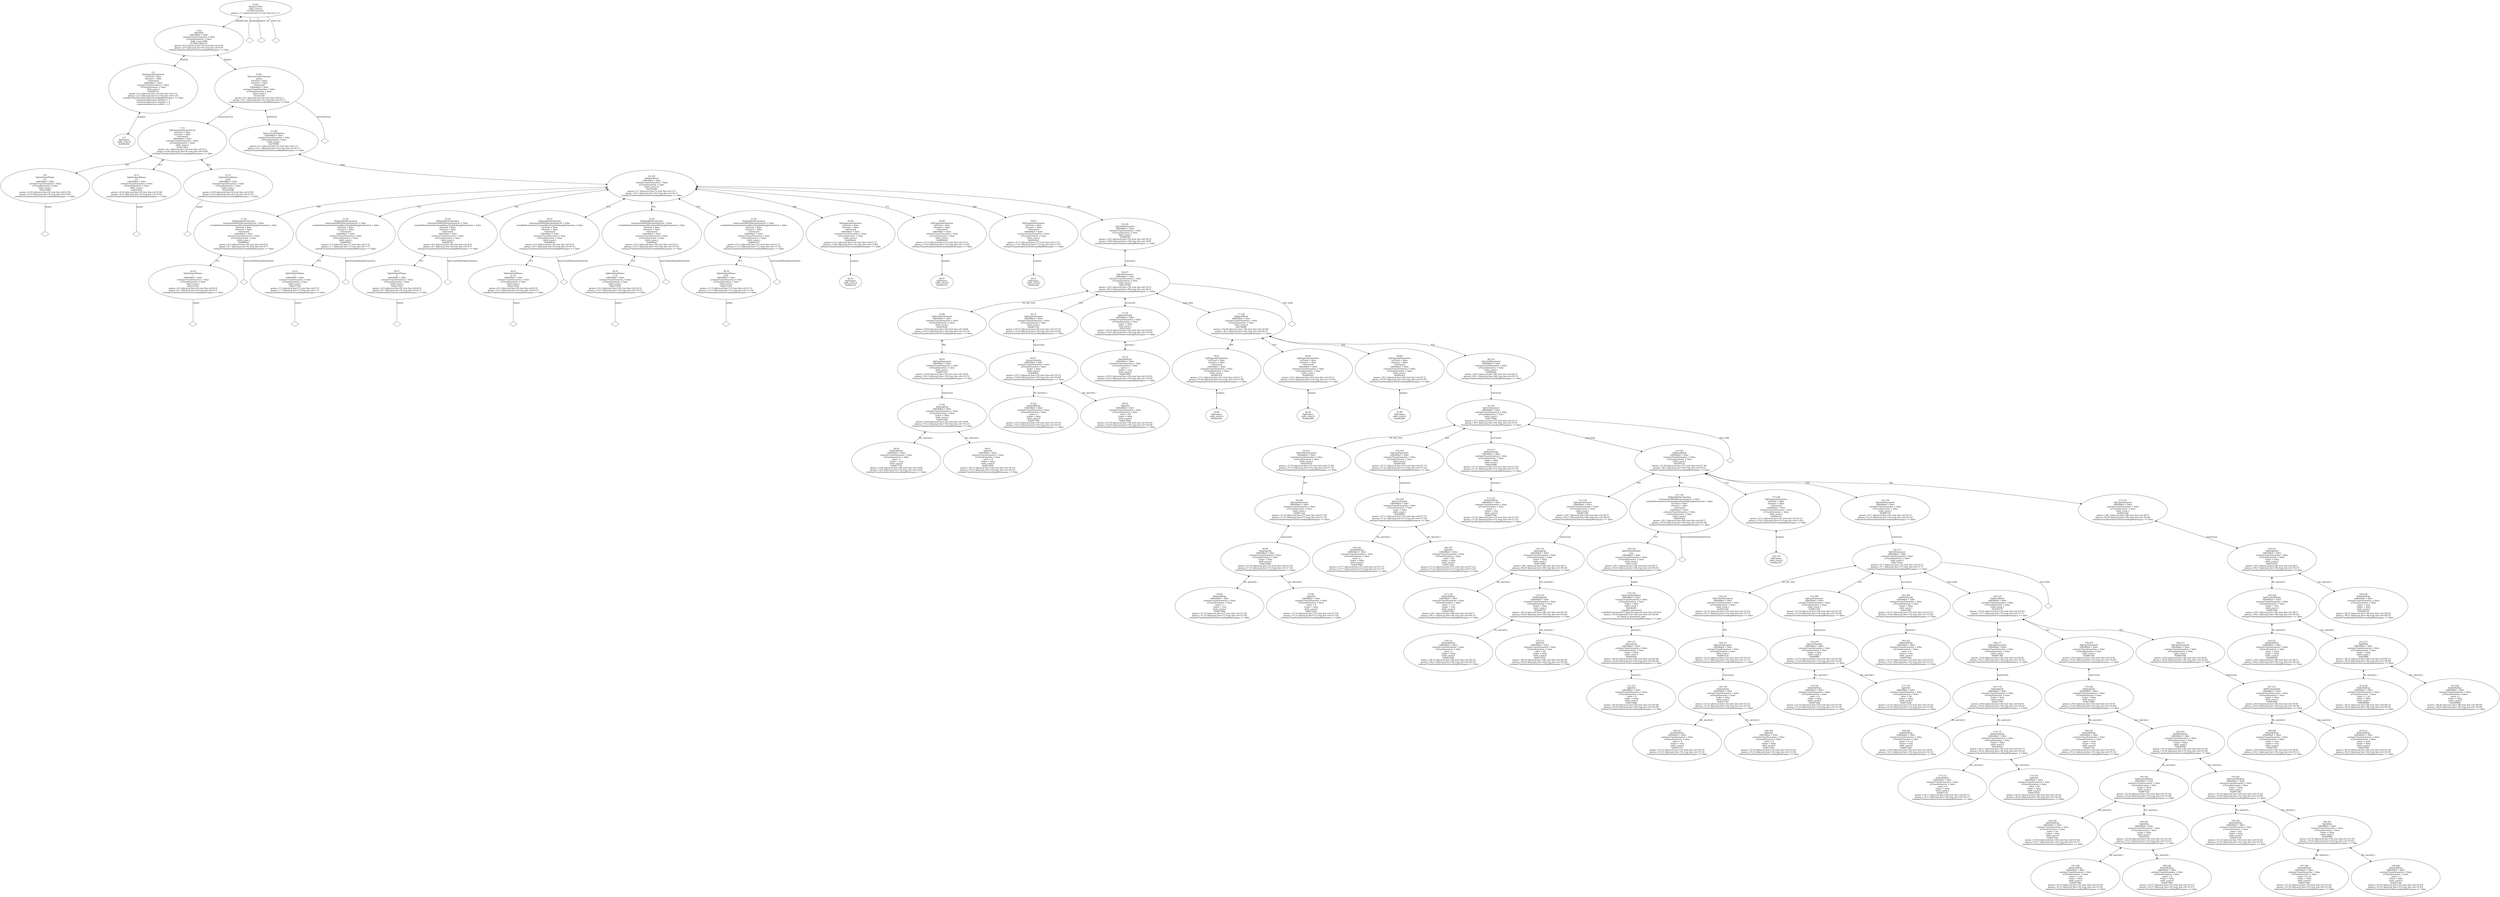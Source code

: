 digraph "G./gemm.c.dot" {
"0x446c9b0"[label="3:4\nSgPragma\nchild_count:0\n0x446c9b0\n" ];
"0x449b7c0"[label="2:5\nSgPragmaDeclaration\n isFriend = false \n isExtern = false \n!isForward\nisModified = false\ncontainsTransformation = false\nisTransformation = false\nchild_count:1\n0x449b7c0\ngemm.c:2:1 (physical line=2) (raw line:col=2:1)\ngemm.c:2:21 (physical line=2) (raw line:col=2:21)\ncontainsTransformationToSurroundingWhitespace == false\ncomments/directives (before) = 1\ncomments/directives (inside) = 0\ncomments/directives (after)  = 0\n" ];
"0x449b7c0" -> "0x446c9b0"[label="pragma" dir=both ];
"0x43109f8"[label="8:9\nSgInitializedName\nm1\nisModified = false\ncontainsTransformation = false\nisTransformation = false\nchild_count:1\n0x43109f8\ngemm.c:4:18 (physical line=4) (raw line:col=4:18)\ngemm.c:4:19 (physical line=4) (raw line:col=4:19)\ncontainsTransformationToSurroundingWhitespace == false\n" ];
"0x43109f8" -> "0x43109f8__initptr__null"[label="initptr" dir=none ];
"0x43109f8__initptr__null"[label="" shape=diamond ];
"0x4310c00"[label="10:11\nSgInitializedName\nm2\nisModified = false\ncontainsTransformation = false\nisTransformation = false\nchild_count:1\n0x4310c00\ngemm.c:4:34 (physical line=4) (raw line:col=4:34)\ngemm.c:4:35 (physical line=4) (raw line:col=4:35)\ncontainsTransformationToSurroundingWhitespace == false\n" ];
"0x4310c00" -> "0x4310c00__initptr__null"[label="initptr" dir=none ];
"0x4310c00__initptr__null"[label="" shape=diamond ];
"0x4310e08"[label="12:13\nSgInitializedName\nprod\nisModified = false\ncontainsTransformation = false\nisTransformation = false\nchild_count:1\n0x4310e08\ngemm.c:4:50 (physical line=4) (raw line:col=4:50)\ngemm.c:4:53 (physical line=4) (raw line:col=4:53)\ncontainsTransformationToSurroundingWhitespace == false\n" ];
"0x4310e08" -> "0x4310e08__initptr__null"[label="initptr" dir=none ];
"0x4310e08__initptr__null"[label="" shape=diamond ];
"0x3b15dc0"[label="7:14\nSgFunctionParameterList\n isFriend = false \n isExtern = false \n!isForward\nisModified = false\ncontainsTransformation = false\nisTransformation = false\nchild_count:3\n0x3b15dc0\ngemm.c:4:1 (physical line=4) (raw line:col=4:1)\ngemm.c:4:60 (physical line=4) (raw line:col=4:60)\ncontainsTransformationToSurroundingWhitespace == false\n" ];
"0x3b15dc0" -> "0x43109f8"[label="*[0]" dir=both ];
"0x3b15dc0" -> "0x4310c00"[label="*[1]" dir=both ];
"0x3b15dc0" -> "0x4310e08"[label="*[2]" dir=both ];
"0x4311010"[label="18:19\nSgInitializedName\ni\nisModified = false\ncontainsTransformation = false\nisTransformation = false\nchild_count:1\n0x4311010\ngemm.c:6:3 (physical line=6) (raw line:col=6:3)\ngemm.c:6:7 (physical line=6) (raw line:col=6:7)\ncontainsTransformationToSurroundingWhitespace == false\n" ];
"0x4311010" -> "0x4311010__initptr__null"[label="initptr" dir=none ];
"0x4311010__initptr__null"[label="" shape=diamond ];
"0x489f0a0"[label="17:20\nSgVariableDeclaration\n isAssociatedWithDeclarationList = false \n variableDeclarationContainsBaseTypeDefiningDeclaration = false \n isFriend = false \n isExtern = false \n!isForward\nisModified = false\ncontainsTransformation = false\nisTransformation = false\nchild_count:2\n0x489f0a0\ngemm.c:6:3 (physical line=6) (raw line:col=6:3)\ngemm.c:6:7 (physical line=6) (raw line:col=6:7)\ncontainsTransformationToSurroundingWhitespace == false\n" ];
"0x489f0a0" -> "0x489f0a0__baseTypeDefiningDeclaration__null"[label="baseTypeDefiningDeclaration" dir=none ];
"0x489f0a0__baseTypeDefiningDeclaration__null"[label="" shape=diamond ];
"0x489f0a0" -> "0x4311010"[label="*[1]" dir=both ];
"0x4311218"[label="22:23\nSgInitializedName\nj\nisModified = false\ncontainsTransformation = false\nisTransformation = false\nchild_count:1\n0x4311218\ngemm.c:7:3 (physical line=7) (raw line:col=7:3)\ngemm.c:7:7 (physical line=7) (raw line:col=7:7)\ncontainsTransformationToSurroundingWhitespace == false\n" ];
"0x4311218" -> "0x4311218__initptr__null"[label="initptr" dir=none ];
"0x4311218__initptr__null"[label="" shape=diamond ];
"0x489f420"[label="21:24\nSgVariableDeclaration\n isAssociatedWithDeclarationList = false \n variableDeclarationContainsBaseTypeDefiningDeclaration = false \n isFriend = false \n isExtern = false \n!isForward\nisModified = false\ncontainsTransformation = false\nisTransformation = false\nchild_count:2\n0x489f420\ngemm.c:7:3 (physical line=7) (raw line:col=7:3)\ngemm.c:7:7 (physical line=7) (raw line:col=7:7)\ncontainsTransformationToSurroundingWhitespace == false\n" ];
"0x489f420" -> "0x489f420__baseTypeDefiningDeclaration__null"[label="baseTypeDefiningDeclaration" dir=none ];
"0x489f420__baseTypeDefiningDeclaration__null"[label="" shape=diamond ];
"0x489f420" -> "0x4311218"[label="*[1]" dir=both ];
"0x4311420"[label="26:27\nSgInitializedName\nk\nisModified = false\ncontainsTransformation = false\nisTransformation = false\nchild_count:1\n0x4311420\ngemm.c:8:3 (physical line=8) (raw line:col=8:3)\ngemm.c:8:7 (physical line=8) (raw line:col=8:7)\ncontainsTransformationToSurroundingWhitespace == false\n" ];
"0x4311420" -> "0x4311420__initptr__null"[label="initptr" dir=none ];
"0x4311420__initptr__null"[label="" shape=diamond ];
"0x489f7a0"[label="25:28\nSgVariableDeclaration\n isAssociatedWithDeclarationList = false \n variableDeclarationContainsBaseTypeDefiningDeclaration = false \n isFriend = false \n isExtern = false \n!isForward\nisModified = false\ncontainsTransformation = false\nisTransformation = false\nchild_count:2\n0x489f7a0\ngemm.c:8:3 (physical line=8) (raw line:col=8:3)\ngemm.c:8:7 (physical line=8) (raw line:col=8:7)\ncontainsTransformationToSurroundingWhitespace == false\n" ];
"0x489f7a0" -> "0x489f7a0__baseTypeDefiningDeclaration__null"[label="baseTypeDefiningDeclaration" dir=none ];
"0x489f7a0__baseTypeDefiningDeclaration__null"[label="" shape=diamond ];
"0x489f7a0" -> "0x4311420"[label="*[1]" dir=both ];
"0x4311628"[label="30:31\nSgInitializedName\nk_col\nisModified = false\ncontainsTransformation = false\nisTransformation = false\nchild_count:1\n0x4311628\ngemm.c:9:3 (physical line=9) (raw line:col=9:3)\ngemm.c:9:11 (physical line=9) (raw line:col=9:11)\ncontainsTransformationToSurroundingWhitespace == false\n" ];
"0x4311628" -> "0x4311628__initptr__null"[label="initptr" dir=none ];
"0x4311628__initptr__null"[label="" shape=diamond ];
"0x489fb20"[label="29:32\nSgVariableDeclaration\n isAssociatedWithDeclarationList = false \n variableDeclarationContainsBaseTypeDefiningDeclaration = false \n isFriend = false \n isExtern = false \n!isForward\nisModified = false\ncontainsTransformation = false\nisTransformation = false\nchild_count:2\n0x489fb20\ngemm.c:9:3 (physical line=9) (raw line:col=9:3)\ngemm.c:9:11 (physical line=9) (raw line:col=9:11)\ncontainsTransformationToSurroundingWhitespace == false\n" ];
"0x489fb20" -> "0x489fb20__baseTypeDefiningDeclaration__null"[label="baseTypeDefiningDeclaration" dir=none ];
"0x489fb20__baseTypeDefiningDeclaration__null"[label="" shape=diamond ];
"0x489fb20" -> "0x4311628"[label="*[1]" dir=both ];
"0x4311830"[label="34:35\nSgInitializedName\ni_col\nisModified = false\ncontainsTransformation = false\nisTransformation = false\nchild_count:1\n0x4311830\ngemm.c:10:3 (physical line=10) (raw line:col=10:3)\ngemm.c:10:11 (physical line=10) (raw line:col=10:11)\ncontainsTransformationToSurroundingWhitespace == false\n" ];
"0x4311830" -> "0x4311830__initptr__null"[label="initptr" dir=none ];
"0x4311830__initptr__null"[label="" shape=diamond ];
"0x489fea0"[label="33:36\nSgVariableDeclaration\n isAssociatedWithDeclarationList = false \n variableDeclarationContainsBaseTypeDefiningDeclaration = false \n isFriend = false \n isExtern = false \n!isForward\nisModified = false\ncontainsTransformation = false\nisTransformation = false\nchild_count:2\n0x489fea0\ngemm.c:10:3 (physical line=10) (raw line:col=10:3)\ngemm.c:10:11 (physical line=10) (raw line:col=10:11)\ncontainsTransformationToSurroundingWhitespace == false\n" ];
"0x489fea0" -> "0x489fea0__baseTypeDefiningDeclaration__null"[label="baseTypeDefiningDeclaration" dir=none ];
"0x489fea0__baseTypeDefiningDeclaration__null"[label="" shape=diamond ];
"0x489fea0" -> "0x4311830"[label="*[1]" dir=both ];
"0x4311a38"[label="38:39\nSgInitializedName\nmult\nisModified = false\ncontainsTransformation = false\nisTransformation = false\nchild_count:1\n0x4311a38\ngemm.c:11:3 (physical line=11) (raw line:col=11:3)\ngemm.c:11:13 (physical line=11) (raw line:col=11:13)\ncontainsTransformationToSurroundingWhitespace == false\n" ];
"0x4311a38" -> "0x4311a38__initptr__null"[label="initptr" dir=none ];
"0x4311a38__initptr__null"[label="" shape=diamond ];
"0x48a0220"[label="37:40\nSgVariableDeclaration\n isAssociatedWithDeclarationList = false \n variableDeclarationContainsBaseTypeDefiningDeclaration = false \n isFriend = false \n isExtern = false \n!isForward\nisModified = false\ncontainsTransformation = false\nisTransformation = false\nchild_count:2\n0x48a0220\ngemm.c:11:3 (physical line=11) (raw line:col=11:3)\ngemm.c:11:13 (physical line=11) (raw line:col=11:13)\ncontainsTransformationToSurroundingWhitespace == false\n" ];
"0x48a0220" -> "0x48a0220__baseTypeDefiningDeclaration__null"[label="baseTypeDefiningDeclaration" dir=none ];
"0x48a0220__baseTypeDefiningDeclaration__null"[label="" shape=diamond ];
"0x48a0220" -> "0x4311a38"[label="*[1]" dir=both ];
"0x446ca10"[label="42:43\nSgPragma\nchild_count:0\n0x446ca10\n" ];
"0x449bac0"[label="41:44\nSgPragmaDeclaration\n isFriend = false \n isExtern = false \n!isForward\nisModified = false\ncontainsTransformation = false\nisTransformation = false\nchild_count:1\n0x449bac0\ngemm.c:13:1 (physical line=13) (raw line:col=13:1)\ngemm.c:13:40 (physical line=13) (raw line:col=13:40)\ncontainsTransformationToSurroundingWhitespace == false\n" ];
"0x449bac0" -> "0x446ca10"[label="pragma" dir=both ];
"0x446ca70"[label="46:47\nSgPragma\nchild_count:0\n0x446ca70\n" ];
"0x449bdc0"[label="45:48\nSgPragmaDeclaration\n isFriend = false \n isExtern = false \n!isForward\nisModified = false\ncontainsTransformation = false\nisTransformation = false\nchild_count:1\n0x449bdc0\ngemm.c:15:1 (physical line=15) (raw line:col=15:1)\ngemm.c:15:43 (physical line=15) (raw line:col=15:43)\ncontainsTransformationToSurroundingWhitespace == false\n" ];
"0x449bdc0" -> "0x446ca70"[label="pragma" dir=both ];
"0x446cad0"[label="50:51\nSgPragma\nchild_count:0\n0x446cad0\n" ];
"0x449c0c0"[label="49:52\nSgPragmaDeclaration\n isFriend = false \n isExtern = false \n!isForward\nisModified = false\ncontainsTransformation = false\nisTransformation = false\nchild_count:1\n0x449c0c0\ngemm.c:17:1 (physical line=17) (raw line:col=17:1)\ngemm.c:17:47 (physical line=17) (raw line:col=17:47)\ncontainsTransformationToSurroundingWhitespace == false\n" ];
"0x449c0c0" -> "0x446cad0"[label="pragma" dir=both ];
"0x4d47730"[label="58:59\nSgVarRefExp\nisModified = false\ncontainsTransformation = false\nisTransformation = false\n name = i\n lvalue = true\nchild_count:0\n0x4d47730\ngemm.c:19:8 (physical line=19) (raw line:col=19:8)\ngemm.c:19:8 (physical line=19) (raw line:col=19:8)\ncontainsTransformationToSurroundingWhitespace == false\n" ];
"0x4612950"[label="60:61\nSgIntVal\nisModified = false\ncontainsTransformation = false\nisTransformation = false\n value = 0\n lvalue = false\nchild_count:0\n0x4612950\ngemm.c:19:12 (physical line=19) (raw line:col=19:12)\ngemm.c:19:12 (physical line=19) (raw line:col=19:12)\ncontainsTransformationToSurroundingWhitespace == false\n" ];
"0x4d7a5d0"[label="57:62\nSgAssignOp\nisModified = false\ncontainsTransformation = false\nisTransformation = false\n lvalue = false\nchild_count:2\n0x4d7a5d0\ngemm.c:19:8 (physical line=19) (raw line:col=19:8)\ngemm.c:19:12 (physical line=19) (raw line:col=19:12)\ncontainsTransformationToSurroundingWhitespace == false\n" ];
"0x4d7a5d0" -> "0x4d47730"[label="lhs_operand_i" dir=both ];
"0x4d7a5d0" -> "0x4612950"[label="rhs_operand_i" dir=both ];
"0x4db10e0"[label="56:63\nSgExprStatement\nisModified = false\ncontainsTransformation = false\nisTransformation = false\nchild_count:1\n0x4db10e0\ngemm.c:19:8 (physical line=19) (raw line:col=19:8)\ngemm.c:19:13 (physical line=19) (raw line:col=19:13)\ncontainsTransformationToSurroundingWhitespace == false\n" ];
"0x4db10e0" -> "0x4d7a5d0"[label="expression" dir=both ];
"0x4d10c90"[label="55:64\nSgForInitStatement\nisModified = false\ncontainsTransformation = false\nisTransformation = false\nchild_count:1\n0x4d10c90\ngemm.c:19:8 (physical line=19) (raw line:col=19:8)\ngemm.c:19:13 (physical line=19) (raw line:col=19:13)\ncontainsTransformationToSurroundingWhitespace == false\n" ];
"0x4d10c90" -> "0x4db10e0"[label="*[0]" dir=both ];
"0x4d47798"[label="67:68\nSgVarRefExp\nisModified = false\ncontainsTransformation = false\nisTransformation = false\n name = i\n lvalue = false\nchild_count:0\n0x4d47798\ngemm.c:19:15 (physical line=19) (raw line:col=19:15)\ngemm.c:19:15 (physical line=19) (raw line:col=19:15)\ncontainsTransformationToSurroundingWhitespace == false\n" ];
"0x46129d0"[label="69:70\nSgIntVal\nisModified = false\ncontainsTransformation = false\nisTransformation = false\n value = 64\n lvalue = false\nchild_count:0\n0x46129d0\ngemm.c:19:19 (physical line=19) (raw line:col=19:19)\ngemm.c:19:20 (physical line=19) (raw line:col=19:20)\ncontainsTransformationToSurroundingWhitespace == false\n" ];
"0x4ddff10"[label="66:71\nSgLessThanOp\nisModified = false\ncontainsTransformation = false\nisTransformation = false\n lvalue = false\nchild_count:2\n0x4ddff10\ngemm.c:19:15 (physical line=19) (raw line:col=19:15)\ngemm.c:19:20 (physical line=19) (raw line:col=19:20)\ncontainsTransformationToSurroundingWhitespace == false\n" ];
"0x4ddff10" -> "0x4d47798"[label="lhs_operand_i" dir=both ];
"0x4ddff10" -> "0x46129d0"[label="rhs_operand_i" dir=both ];
"0x4db1140"[label="65:72\nSgExprStatement\nisModified = false\ncontainsTransformation = false\nisTransformation = false\nchild_count:1\n0x4db1140\ngemm.c:19:15 (physical line=19) (raw line:col=19:15)\ngemm.c:19:20 (physical line=19) (raw line:col=19:20)\ncontainsTransformationToSurroundingWhitespace == false\n" ];
"0x4db1140" -> "0x4ddff10"[label="expression" dir=both ];
"0x4d47800"[label="74:75\nSgVarRefExp\nisModified = false\ncontainsTransformation = false\nisTransformation = false\n name = i\n lvalue = true\nchild_count:0\n0x4d47800\ngemm.c:19:23 (physical line=19) (raw line:col=19:23)\ngemm.c:19:23 (physical line=19) (raw line:col=19:23)\ncontainsTransformationToSurroundingWhitespace == false\n" ];
"0x4e16a20"[label="73:76\nSgPlusPlusOp\nisModified = false\ncontainsTransformation = false\nisTransformation = false\n lvalue = false\nchild_count:1\n0x4e16a20\ngemm.c:19:23 (physical line=19) (raw line:col=19:23)\ngemm.c:19:25 (physical line=19) (raw line:col=19:25)\ncontainsTransformationToSurroundingWhitespace == false\n" ];
"0x4e16a20" -> "0x4d47800"[label="operand_i" dir=both ];
"0x446cb30"[label="79:80\nSgPragma\nchild_count:0\n0x446cb30\n" ];
"0x449c3c0"[label="78:81\nSgPragmaDeclaration\n isFriend = false \n isExtern = false \n!isForward\nisModified = false\ncontainsTransformation = false\nisTransformation = false\nchild_count:1\n0x449c3c0\ngemm.c:21:1 (physical line=21) (raw line:col=21:1)\ngemm.c:21:40 (physical line=21) (raw line:col=21:40)\ncontainsTransformationToSurroundingWhitespace == false\n" ];
"0x449c3c0" -> "0x446cb30"[label="pragma" dir=both ];
"0x446cb90"[label="83:84\nSgPragma\nchild_count:0\n0x446cb90\n" ];
"0x449c6c0"[label="82:85\nSgPragmaDeclaration\n isFriend = false \n isExtern = false \n!isForward\nisModified = false\ncontainsTransformation = false\nisTransformation = false\nchild_count:1\n0x449c6c0\ngemm.c:23:1 (physical line=23) (raw line:col=23:1)\ngemm.c:23:43 (physical line=23) (raw line:col=23:43)\ncontainsTransformationToSurroundingWhitespace == false\n" ];
"0x449c6c0" -> "0x446cb90"[label="pragma" dir=both ];
"0x446cbf0"[label="87:88\nSgPragma\nchild_count:0\n0x446cbf0\n" ];
"0x449c9c0"[label="86:89\nSgPragmaDeclaration\n isFriend = false \n isExtern = false \n!isForward\nisModified = false\ncontainsTransformation = false\nisTransformation = false\nchild_count:1\n0x449c9c0\ngemm.c:25:1 (physical line=25) (raw line:col=25:1)\ngemm.c:25:47 (physical line=25) (raw line:col=25:47)\ncontainsTransformationToSurroundingWhitespace == false\n" ];
"0x449c9c0" -> "0x446cbf0"[label="pragma" dir=both ];
"0x4d47868"[label="95:96\nSgVarRefExp\nisModified = false\ncontainsTransformation = false\nisTransformation = false\n name = j\n lvalue = true\nchild_count:0\n0x4d47868\ngemm.c:27:10 (physical line=27) (raw line:col=27:10)\ngemm.c:27:10 (physical line=27) (raw line:col=27:10)\ncontainsTransformationToSurroundingWhitespace == false\n" ];
"0x4612a50"[label="97:98\nSgIntVal\nisModified = false\ncontainsTransformation = false\nisTransformation = false\n value = 0\n lvalue = false\nchild_count:0\n0x4612a50\ngemm.c:27:14 (physical line=27) (raw line:col=27:14)\ngemm.c:27:14 (physical line=27) (raw line:col=27:14)\ncontainsTransformationToSurroundingWhitespace == false\n" ];
"0x4d7a640"[label="94:99\nSgAssignOp\nisModified = false\ncontainsTransformation = false\nisTransformation = false\n lvalue = false\nchild_count:2\n0x4d7a640\ngemm.c:27:10 (physical line=27) (raw line:col=27:10)\ngemm.c:27:14 (physical line=27) (raw line:col=27:14)\ncontainsTransformationToSurroundingWhitespace == false\n" ];
"0x4d7a640" -> "0x4d47868"[label="lhs_operand_i" dir=both ];
"0x4d7a640" -> "0x4612a50"[label="rhs_operand_i" dir=both ];
"0x4db11a0"[label="93:100\nSgExprStatement\nisModified = false\ncontainsTransformation = false\nisTransformation = false\nchild_count:1\n0x4db11a0\ngemm.c:27:10 (physical line=27) (raw line:col=27:10)\ngemm.c:27:15 (physical line=27) (raw line:col=27:15)\ncontainsTransformationToSurroundingWhitespace == false\n" ];
"0x4db11a0" -> "0x4d7a640"[label="expression" dir=both ];
"0x4d10d70"[label="92:101\nSgForInitStatement\nisModified = false\ncontainsTransformation = false\nisTransformation = false\nchild_count:1\n0x4d10d70\ngemm.c:27:10 (physical line=27) (raw line:col=27:10)\ngemm.c:27:15 (physical line=27) (raw line:col=27:15)\ncontainsTransformationToSurroundingWhitespace == false\n" ];
"0x4d10d70" -> "0x4db11a0"[label="*[0]" dir=both ];
"0x4d478d0"[label="104:105\nSgVarRefExp\nisModified = false\ncontainsTransformation = false\nisTransformation = false\n name = j\n lvalue = false\nchild_count:0\n0x4d478d0\ngemm.c:27:17 (physical line=27) (raw line:col=27:17)\ngemm.c:27:17 (physical line=27) (raw line:col=27:17)\ncontainsTransformationToSurroundingWhitespace == false\n" ];
"0x4612ad0"[label="106:107\nSgIntVal\nisModified = false\ncontainsTransformation = false\nisTransformation = false\n value = 64\n lvalue = false\nchild_count:0\n0x4612ad0\ngemm.c:27:21 (physical line=27) (raw line:col=27:21)\ngemm.c:27:22 (physical line=27) (raw line:col=27:22)\ncontainsTransformationToSurroundingWhitespace == false\n" ];
"0x4ddff80"[label="103:108\nSgLessThanOp\nisModified = false\ncontainsTransformation = false\nisTransformation = false\n lvalue = false\nchild_count:2\n0x4ddff80\ngemm.c:27:17 (physical line=27) (raw line:col=27:17)\ngemm.c:27:22 (physical line=27) (raw line:col=27:22)\ncontainsTransformationToSurroundingWhitespace == false\n" ];
"0x4ddff80" -> "0x4d478d0"[label="lhs_operand_i" dir=both ];
"0x4ddff80" -> "0x4612ad0"[label="rhs_operand_i" dir=both ];
"0x4db1200"[label="102:109\nSgExprStatement\nisModified = false\ncontainsTransformation = false\nisTransformation = false\nchild_count:1\n0x4db1200\ngemm.c:27:17 (physical line=27) (raw line:col=27:17)\ngemm.c:27:22 (physical line=27) (raw line:col=27:22)\ncontainsTransformationToSurroundingWhitespace == false\n" ];
"0x4db1200" -> "0x4ddff80"[label="expression" dir=both ];
"0x4d47938"[label="111:112\nSgVarRefExp\nisModified = false\ncontainsTransformation = false\nisTransformation = false\n name = j\n lvalue = true\nchild_count:0\n0x4d47938\ngemm.c:27:25 (physical line=27) (raw line:col=27:25)\ngemm.c:27:25 (physical line=27) (raw line:col=27:25)\ncontainsTransformationToSurroundingWhitespace == false\n" ];
"0x4e16a88"[label="110:113\nSgPlusPlusOp\nisModified = false\ncontainsTransformation = false\nisTransformation = false\n lvalue = false\nchild_count:1\n0x4e16a88\ngemm.c:27:25 (physical line=27) (raw line:col=27:25)\ngemm.c:27:27 (physical line=27) (raw line:col=27:27)\ncontainsTransformationToSurroundingWhitespace == false\n" ];
"0x4e16a88" -> "0x4d47938"[label="operand_i" dir=both ];
"0x4d479a0"[label="117:118\nSgVarRefExp\nisModified = false\ncontainsTransformation = false\nisTransformation = false\n name = i_col\n lvalue = true\nchild_count:0\n0x4d479a0\ngemm.c:28:7 (physical line=28) (raw line:col=28:7)\ngemm.c:28:11 (physical line=28) (raw line:col=28:11)\ncontainsTransformationToSurroundingWhitespace == false\n" ];
"0x4d47a08"[label="120:121\nSgVarRefExp\nisModified = false\ncontainsTransformation = false\nisTransformation = false\n name = i\n lvalue = false\nchild_count:0\n0x4d47a08\ngemm.c:28:15 (physical line=28) (raw line:col=28:15)\ngemm.c:28:15 (physical line=28) (raw line:col=28:15)\ncontainsTransformationToSurroundingWhitespace == false\n" ];
"0x4612b50"[label="122:123\nSgIntVal\nisModified = false\ncontainsTransformation = false\nisTransformation = false\n value = 64\n lvalue = false\nchild_count:0\n0x4612b50\ngemm.c:28:19 (physical line=28) (raw line:col=28:19)\ngemm.c:28:20 (physical line=28) (raw line:col=28:20)\ncontainsTransformationToSurroundingWhitespace == false\n" ];
"0x4e49e70"[label="119:124\nSgMultiplyOp\nisModified = false\ncontainsTransformation = false\nisTransformation = false\n lvalue = false\nchild_count:2\n0x4e49e70\ngemm.c:28:15 (physical line=28) (raw line:col=28:15)\ngemm.c:28:20 (physical line=28) (raw line:col=28:20)\ncontainsTransformationToSurroundingWhitespace == false\n" ];
"0x4e49e70" -> "0x4d47a08"[label="lhs_operand_i" dir=both ];
"0x4e49e70" -> "0x4612b50"[label="rhs_operand_i" dir=both ];
"0x4d7a6b0"[label="116:125\nSgAssignOp\nisModified = false\ncontainsTransformation = false\nisTransformation = false\n lvalue = false\nchild_count:2\n0x4d7a6b0\ngemm.c:28:7 (physical line=28) (raw line:col=28:7)\ngemm.c:28:20 (physical line=28) (raw line:col=28:20)\ncontainsTransformationToSurroundingWhitespace == false\n" ];
"0x4d7a6b0" -> "0x4d479a0"[label="lhs_operand_i" dir=both ];
"0x4d7a6b0" -> "0x4e49e70"[label="rhs_operand_i" dir=both ];
"0x4db1260"[label="115:126\nSgExprStatement\nisModified = false\ncontainsTransformation = false\nisTransformation = false\nchild_count:1\n0x4db1260\ngemm.c:28:7 (physical line=28) (raw line:col=28:7)\ngemm.c:28:21 (physical line=28) (raw line:col=28:21)\ncontainsTransformationToSurroundingWhitespace == false\n" ];
"0x4db1260" -> "0x4d7a6b0"[label="expression" dir=both ];
"0x4612bd0"[label="131:132\nSgIntVal\nisModified = false\ncontainsTransformation = false\nisTransformation = false\n value = 0\n lvalue = false\nchild_count:0\n0x4612bd0\ngemm.c:29:29 (physical line=29) (raw line:col=29:29)\ngemm.c:29:29 (physical line=29) (raw line:col=29:29)\ncontainsTransformationToSurroundingWhitespace == false\n" ];
"0x4ebf4e0"[label="130:133\nSgCastExp\nisModified = false\ncontainsTransformation = false\nisTransformation = false\n lvalue = false\nchild_count:1\n0x4ebf4e0\ngemm.c:29:20 (physical line=29) (raw line:col=29:20)\ngemm.c:29:29 (physical line=29) (raw line:col=29:29)\ncontainsTransformationToSurroundingWhitespace == false\n" ];
"0x4ebf4e0" -> "0x4612bd0"[label="operand_i" dir=both ];
"0x4efdcf0"[label="129:134\nSgAssignInitializer\nisModified = false\ncontainsTransformation = false\nisTransformation = false\n lvalue = false\nchild_count:1\n0x4efdcf0\ncompiler generated\ncompilerGenerated:0:0 (physical line=0) (raw line:col=0:0)\ngemm.c:29:29 (physical line=29) (raw line:col=29:29)\nIS output in generated code\ncontainsTransformationToSurroundingWhitespace == false\n" ];
"0x4efdcf0" -> "0x4ebf4e0"[label="operand_i" dir=both ];
"0x4311c40"[label="128:135\nSgInitializedName\nsum\nisModified = false\ncontainsTransformation = false\nisTransformation = false\nchild_count:1\n0x4311c40\ngemm.c:29:7 (physical line=29) (raw line:col=29:7)\ngemm.c:29:16 (physical line=29) (raw line:col=29:16)\ncontainsTransformationToSurroundingWhitespace == false\n" ];
"0x4311c40" -> "0x4efdcf0"[label="initptr" dir=both ];
"0x48a05a0"[label="127:136\nSgVariableDeclaration\n isAssociatedWithDeclarationList = false \n variableDeclarationContainsBaseTypeDefiningDeclaration = false \n isFriend = false \n isExtern = false \n!isForward\nisModified = false\ncontainsTransformation = false\nisTransformation = false\nchild_count:2\n0x48a05a0\ngemm.c:29:7 (physical line=29) (raw line:col=29:7)\ngemm.c:29:16 (physical line=29) (raw line:col=29:16)\ncontainsTransformationToSurroundingWhitespace == false\n" ];
"0x48a05a0" -> "0x48a05a0__baseTypeDefiningDeclaration__null"[label="baseTypeDefiningDeclaration" dir=none ];
"0x48a05a0__baseTypeDefiningDeclaration__null"[label="" shape=diamond ];
"0x48a05a0" -> "0x4311c40"[label="*[1]" dir=both ];
"0x446cc50"[label="138:139\nSgPragma\nchild_count:0\n0x446cc50\n" ];
"0x449ccc0"[label="137:140\nSgPragmaDeclaration\n isFriend = false \n isExtern = false \n!isForward\nisModified = false\ncontainsTransformation = false\nisTransformation = false\nchild_count:1\n0x449ccc0\ngemm.c:31:1 (physical line=31) (raw line:col=31:1)\ngemm.c:31:61 (physical line=31) (raw line:col=31:61)\ncontainsTransformationToSurroundingWhitespace == false\n" ];
"0x449ccc0" -> "0x446cc50"[label="pragma" dir=both ];
"0x4d47a70"[label="146:147\nSgVarRefExp\nisModified = false\ncontainsTransformation = false\nisTransformation = false\n name = k\n lvalue = true\nchild_count:0\n0x4d47a70\ngemm.c:33:12 (physical line=33) (raw line:col=33:12)\ngemm.c:33:12 (physical line=33) (raw line:col=33:12)\ncontainsTransformationToSurroundingWhitespace == false\n" ];
"0x4612c50"[label="148:149\nSgIntVal\nisModified = false\ncontainsTransformation = false\nisTransformation = false\n value = 0\n lvalue = false\nchild_count:0\n0x4612c50\ngemm.c:33:16 (physical line=33) (raw line:col=33:16)\ngemm.c:33:16 (physical line=33) (raw line:col=33:16)\ncontainsTransformationToSurroundingWhitespace == false\n" ];
"0x4d7a720"[label="145:150\nSgAssignOp\nisModified = false\ncontainsTransformation = false\nisTransformation = false\n lvalue = false\nchild_count:2\n0x4d7a720\ngemm.c:33:12 (physical line=33) (raw line:col=33:12)\ngemm.c:33:16 (physical line=33) (raw line:col=33:16)\ncontainsTransformationToSurroundingWhitespace == false\n" ];
"0x4d7a720" -> "0x4d47a70"[label="lhs_operand_i" dir=both ];
"0x4d7a720" -> "0x4612c50"[label="rhs_operand_i" dir=both ];
"0x4db12c0"[label="144:151\nSgExprStatement\nisModified = false\ncontainsTransformation = false\nisTransformation = false\nchild_count:1\n0x4db12c0\ngemm.c:33:12 (physical line=33) (raw line:col=33:12)\ngemm.c:33:17 (physical line=33) (raw line:col=33:17)\ncontainsTransformationToSurroundingWhitespace == false\n" ];
"0x4db12c0" -> "0x4d7a720"[label="expression" dir=both ];
"0x4d10e50"[label="143:152\nSgForInitStatement\nisModified = false\ncontainsTransformation = false\nisTransformation = false\nchild_count:1\n0x4d10e50\ngemm.c:33:12 (physical line=33) (raw line:col=33:12)\ngemm.c:33:17 (physical line=33) (raw line:col=33:17)\ncontainsTransformationToSurroundingWhitespace == false\n" ];
"0x4d10e50" -> "0x4db12c0"[label="*[0]" dir=both ];
"0x4d47ad8"[label="155:156\nSgVarRefExp\nisModified = false\ncontainsTransformation = false\nisTransformation = false\n name = k\n lvalue = false\nchild_count:0\n0x4d47ad8\ngemm.c:33:19 (physical line=33) (raw line:col=33:19)\ngemm.c:33:19 (physical line=33) (raw line:col=33:19)\ncontainsTransformationToSurroundingWhitespace == false\n" ];
"0x4612cd0"[label="157:158\nSgIntVal\nisModified = false\ncontainsTransformation = false\nisTransformation = false\n value = 64\n lvalue = false\nchild_count:0\n0x4612cd0\ngemm.c:33:23 (physical line=33) (raw line:col=33:23)\ngemm.c:33:24 (physical line=33) (raw line:col=33:24)\ncontainsTransformationToSurroundingWhitespace == false\n" ];
"0x4ddfff0"[label="154:159\nSgLessThanOp\nisModified = false\ncontainsTransformation = false\nisTransformation = false\n lvalue = false\nchild_count:2\n0x4ddfff0\ngemm.c:33:19 (physical line=33) (raw line:col=33:19)\ngemm.c:33:24 (physical line=33) (raw line:col=33:24)\ncontainsTransformationToSurroundingWhitespace == false\n" ];
"0x4ddfff0" -> "0x4d47ad8"[label="lhs_operand_i" dir=both ];
"0x4ddfff0" -> "0x4612cd0"[label="rhs_operand_i" dir=both ];
"0x4db1320"[label="153:160\nSgExprStatement\nisModified = false\ncontainsTransformation = false\nisTransformation = false\nchild_count:1\n0x4db1320\ngemm.c:33:19 (physical line=33) (raw line:col=33:19)\ngemm.c:33:24 (physical line=33) (raw line:col=33:24)\ncontainsTransformationToSurroundingWhitespace == false\n" ];
"0x4db1320" -> "0x4ddfff0"[label="expression" dir=both ];
"0x4d47b40"[label="162:163\nSgVarRefExp\nisModified = false\ncontainsTransformation = false\nisTransformation = false\n name = k\n lvalue = true\nchild_count:0\n0x4d47b40\ngemm.c:33:27 (physical line=33) (raw line:col=33:27)\ngemm.c:33:27 (physical line=33) (raw line:col=33:27)\ncontainsTransformationToSurroundingWhitespace == false\n" ];
"0x4e16af0"[label="161:164\nSgPlusPlusOp\nisModified = false\ncontainsTransformation = false\nisTransformation = false\n lvalue = false\nchild_count:1\n0x4e16af0\ngemm.c:33:27 (physical line=33) (raw line:col=33:27)\ngemm.c:33:29 (physical line=33) (raw line:col=33:29)\ncontainsTransformationToSurroundingWhitespace == false\n" ];
"0x4e16af0" -> "0x4d47b40"[label="operand_i" dir=both ];
"0x4d47ba8"[label="168:169\nSgVarRefExp\nisModified = false\ncontainsTransformation = false\nisTransformation = false\n name = k_col\n lvalue = true\nchild_count:0\n0x4d47ba8\ngemm.c:34:9 (physical line=34) (raw line:col=34:9)\ngemm.c:34:13 (physical line=34) (raw line:col=34:13)\ncontainsTransformationToSurroundingWhitespace == false\n" ];
"0x4d47c10"[label="171:172\nSgVarRefExp\nisModified = false\ncontainsTransformation = false\nisTransformation = false\n name = k\n lvalue = false\nchild_count:0\n0x4d47c10\ngemm.c:34:17 (physical line=34) (raw line:col=34:17)\ngemm.c:34:17 (physical line=34) (raw line:col=34:17)\ncontainsTransformationToSurroundingWhitespace == false\n" ];
"0x4612d50"[label="173:174\nSgIntVal\nisModified = false\ncontainsTransformation = false\nisTransformation = false\n value = 64\n lvalue = false\nchild_count:0\n0x4612d50\ngemm.c:34:21 (physical line=34) (raw line:col=34:21)\ngemm.c:34:22 (physical line=34) (raw line:col=34:22)\ncontainsTransformationToSurroundingWhitespace == false\n" ];
"0x4e49ee0"[label="170:175\nSgMultiplyOp\nisModified = false\ncontainsTransformation = false\nisTransformation = false\n lvalue = false\nchild_count:2\n0x4e49ee0\ngemm.c:34:17 (physical line=34) (raw line:col=34:17)\ngemm.c:34:22 (physical line=34) (raw line:col=34:22)\ncontainsTransformationToSurroundingWhitespace == false\n" ];
"0x4e49ee0" -> "0x4d47c10"[label="lhs_operand_i" dir=both ];
"0x4e49ee0" -> "0x4612d50"[label="rhs_operand_i" dir=both ];
"0x4d7a790"[label="167:176\nSgAssignOp\nisModified = false\ncontainsTransformation = false\nisTransformation = false\n lvalue = false\nchild_count:2\n0x4d7a790\ngemm.c:34:9 (physical line=34) (raw line:col=34:9)\ngemm.c:34:22 (physical line=34) (raw line:col=34:22)\ncontainsTransformationToSurroundingWhitespace == false\n" ];
"0x4d7a790" -> "0x4d47ba8"[label="lhs_operand_i" dir=both ];
"0x4d7a790" -> "0x4e49ee0"[label="rhs_operand_i" dir=both ];
"0x4db1380"[label="166:177\nSgExprStatement\nisModified = false\ncontainsTransformation = false\nisTransformation = false\nchild_count:1\n0x4db1380\ngemm.c:34:9 (physical line=34) (raw line:col=34:9)\ngemm.c:34:23 (physical line=34) (raw line:col=34:23)\ncontainsTransformationToSurroundingWhitespace == false\n" ];
"0x4db1380" -> "0x4d7a790"[label="expression" dir=both ];
"0x4d47c78"[label="180:181\nSgVarRefExp\nisModified = false\ncontainsTransformation = false\nisTransformation = false\n name = mult\n lvalue = true\nchild_count:0\n0x4d47c78\ngemm.c:35:9 (physical line=35) (raw line:col=35:9)\ngemm.c:35:12 (physical line=35) (raw line:col=35:12)\ncontainsTransformationToSurroundingWhitespace == false\n" ];
"0x4d47ce0"[label="184:185\nSgVarRefExp\nisModified = false\ncontainsTransformation = false\nisTransformation = false\n name = m1\n lvalue = false\nchild_count:0\n0x4d47ce0\ngemm.c:35:16 (physical line=35) (raw line:col=35:16)\ngemm.c:35:17 (physical line=35) (raw line:col=35:17)\ncontainsTransformationToSurroundingWhitespace == false\n" ];
"0x4d47d48"[label="187:188\nSgVarRefExp\nisModified = false\ncontainsTransformation = false\nisTransformation = false\n name = i_col\n lvalue = false\nchild_count:0\n0x4d47d48\ngemm.c:35:19 (physical line=35) (raw line:col=35:19)\ngemm.c:35:23 (physical line=35) (raw line:col=35:23)\ncontainsTransformationToSurroundingWhitespace == false\n" ];
"0x4d47db0"[label="189:190\nSgVarRefExp\nisModified = false\ncontainsTransformation = false\nisTransformation = false\n name = k\n lvalue = false\nchild_count:0\n0x4d47db0\ngemm.c:35:27 (physical line=35) (raw line:col=35:27)\ngemm.c:35:27 (physical line=35) (raw line:col=35:27)\ncontainsTransformationToSurroundingWhitespace == false\n" ];
"0x4f30f10"[label="186:191\nSgAddOp\nisModified = false\ncontainsTransformation = false\nisTransformation = false\n lvalue = false\nchild_count:2\n0x4f30f10\ngemm.c:35:19 (physical line=35) (raw line:col=35:19)\ngemm.c:35:27 (physical line=35) (raw line:col=35:27)\ncontainsTransformationToSurroundingWhitespace == false\n" ];
"0x4f30f10" -> "0x4d47d48"[label="lhs_operand_i" dir=both ];
"0x4f30f10" -> "0x4d47db0"[label="rhs_operand_i" dir=both ];
"0x4f67a20"[label="183:192\nSgPntrArrRefExp\nisModified = false\ncontainsTransformation = false\nisTransformation = false\n lvalue = false\nchild_count:2\n0x4f67a20\ngemm.c:35:16 (physical line=35) (raw line:col=35:16)\ngemm.c:35:28 (physical line=35) (raw line:col=35:28)\ncontainsTransformationToSurroundingWhitespace == false\n" ];
"0x4f67a20" -> "0x4d47ce0"[label="lhs_operand_i" dir=both ];
"0x4f67a20" -> "0x4f30f10"[label="rhs_operand_i" dir=both ];
"0x4d47e18"[label="194:195\nSgVarRefExp\nisModified = false\ncontainsTransformation = false\nisTransformation = false\n name = m2\n lvalue = false\nchild_count:0\n0x4d47e18\ngemm.c:35:32 (physical line=35) (raw line:col=35:32)\ngemm.c:35:33 (physical line=35) (raw line:col=35:33)\ncontainsTransformationToSurroundingWhitespace == false\n" ];
"0x4d47e80"[label="197:198\nSgVarRefExp\nisModified = false\ncontainsTransformation = false\nisTransformation = false\n name = k_col\n lvalue = false\nchild_count:0\n0x4d47e80\ngemm.c:35:35 (physical line=35) (raw line:col=35:35)\ngemm.c:35:39 (physical line=35) (raw line:col=35:39)\ncontainsTransformationToSurroundingWhitespace == false\n" ];
"0x4d47ee8"[label="199:200\nSgVarRefExp\nisModified = false\ncontainsTransformation = false\nisTransformation = false\n name = j\n lvalue = false\nchild_count:0\n0x4d47ee8\ngemm.c:35:43 (physical line=35) (raw line:col=35:43)\ngemm.c:35:43 (physical line=35) (raw line:col=35:43)\ncontainsTransformationToSurroundingWhitespace == false\n" ];
"0x4f30f80"[label="196:201\nSgAddOp\nisModified = false\ncontainsTransformation = false\nisTransformation = false\n lvalue = false\nchild_count:2\n0x4f30f80\ngemm.c:35:35 (physical line=35) (raw line:col=35:35)\ngemm.c:35:43 (physical line=35) (raw line:col=35:43)\ncontainsTransformationToSurroundingWhitespace == false\n" ];
"0x4f30f80" -> "0x4d47e80"[label="lhs_operand_i" dir=both ];
"0x4f30f80" -> "0x4d47ee8"[label="rhs_operand_i" dir=both ];
"0x4f67a90"[label="193:202\nSgPntrArrRefExp\nisModified = false\ncontainsTransformation = false\nisTransformation = false\n lvalue = false\nchild_count:2\n0x4f67a90\ngemm.c:35:32 (physical line=35) (raw line:col=35:32)\ngemm.c:35:44 (physical line=35) (raw line:col=35:44)\ncontainsTransformationToSurroundingWhitespace == false\n" ];
"0x4f67a90" -> "0x4d47e18"[label="lhs_operand_i" dir=both ];
"0x4f67a90" -> "0x4f30f80"[label="rhs_operand_i" dir=both ];
"0x4e49f50"[label="182:203\nSgMultiplyOp\nisModified = false\ncontainsTransformation = false\nisTransformation = false\n lvalue = false\nchild_count:2\n0x4e49f50\ngemm.c:35:16 (physical line=35) (raw line:col=35:16)\ngemm.c:35:44 (physical line=35) (raw line:col=35:44)\ncontainsTransformationToSurroundingWhitespace == false\n" ];
"0x4e49f50" -> "0x4f67a20"[label="lhs_operand_i" dir=both ];
"0x4e49f50" -> "0x4f67a90"[label="rhs_operand_i" dir=both ];
"0x4d7a800"[label="179:204\nSgAssignOp\nisModified = false\ncontainsTransformation = false\nisTransformation = false\n lvalue = false\nchild_count:2\n0x4d7a800\ngemm.c:35:9 (physical line=35) (raw line:col=35:9)\ngemm.c:35:44 (physical line=35) (raw line:col=35:44)\ncontainsTransformationToSurroundingWhitespace == false\n" ];
"0x4d7a800" -> "0x4d47c78"[label="lhs_operand_i" dir=both ];
"0x4d7a800" -> "0x4e49f50"[label="rhs_operand_i" dir=both ];
"0x4db13e0"[label="178:205\nSgExprStatement\nisModified = false\ncontainsTransformation = false\nisTransformation = false\nchild_count:1\n0x4db13e0\ngemm.c:35:9 (physical line=35) (raw line:col=35:9)\ngemm.c:35:45 (physical line=35) (raw line:col=35:45)\ncontainsTransformationToSurroundingWhitespace == false\n" ];
"0x4db13e0" -> "0x4d7a800"[label="expression" dir=both ];
"0x4d47f50"[label="208:209\nSgVarRefExp\nisModified = false\ncontainsTransformation = false\nisTransformation = false\n name = sum\n lvalue = true\nchild_count:0\n0x4d47f50\ngemm.c:36:9 (physical line=36) (raw line:col=36:9)\ngemm.c:36:11 (physical line=36) (raw line:col=36:11)\ncontainsTransformationToSurroundingWhitespace == false\n" ];
"0x4d47fb8"[label="210:211\nSgVarRefExp\nisModified = false\ncontainsTransformation = false\nisTransformation = false\n name = mult\n lvalue = false\nchild_count:0\n0x4d47fb8\ngemm.c:36:16 (physical line=36) (raw line:col=36:16)\ngemm.c:36:19 (physical line=36) (raw line:col=36:19)\ncontainsTransformationToSurroundingWhitespace == false\n" ];
"0x4f9e660"[label="207:212\nSgPlusAssignOp\nisModified = false\ncontainsTransformation = false\nisTransformation = false\n lvalue = false\nchild_count:2\n0x4f9e660\ngemm.c:36:9 (physical line=36) (raw line:col=36:9)\ngemm.c:36:19 (physical line=36) (raw line:col=36:19)\ncontainsTransformationToSurroundingWhitespace == false\n" ];
"0x4f9e660" -> "0x4d47f50"[label="lhs_operand_i" dir=both ];
"0x4f9e660" -> "0x4d47fb8"[label="rhs_operand_i" dir=both ];
"0x4db1440"[label="206:213\nSgExprStatement\nisModified = false\ncontainsTransformation = false\nisTransformation = false\nchild_count:1\n0x4db1440\ngemm.c:36:9 (physical line=36) (raw line:col=36:9)\ngemm.c:36:20 (physical line=36) (raw line:col=36:20)\ncontainsTransformationToSurroundingWhitespace == false\n" ];
"0x4db1440" -> "0x4f9e660"[label="expression" dir=both ];
"0x474f270"[label="165:214\nSgBasicBlock\nisModified = false\ncontainsTransformation = false\nisTransformation = false\nchild_count:3\n0x474f270\ngemm.c:33:32 (physical line=33) (raw line:col=33:32)\ngemm.c:37:7 (physical line=37) (raw line:col=37:7)\ncontainsTransformationToSurroundingWhitespace == false\n" ];
"0x474f270" -> "0x4db1380"[label="*[0]" dir=both ];
"0x474f270" -> "0x4db13e0"[label="*[1]" dir=both ];
"0x474f270" -> "0x4db1440"[label="*[2]" dir=both ];
"0x4c74a10"[label="142:215\nSgForStatement\nisModified = false\ncontainsTransformation = false\nisTransformation = false\nchild_count:5\n0x4c74a10\ngemm.c:33:7 (physical line=33) (raw line:col=33:7)\ngemm.c:37:7 (physical line=37) (raw line:col=37:7)\ncontainsTransformationToSurroundingWhitespace == false\n" ];
"0x4c74a10" -> "0x4d10e50"[label="for_init_stmt" dir=both ];
"0x4c74a10" -> "0x4db1320"[label="test" dir=both ];
"0x4c74a10" -> "0x4e16af0"[label="increment" dir=both ];
"0x4c74a10" -> "0x474f270"[label="loop_body" dir=both ];
"0x4c74a10" -> "0x4c74a10__else_body__null"[label="else_body" dir=none ];
"0x4c74a10__else_body__null"[label="" shape=diamond ];
"0x4bfb750"[label="141:216\nSgLabelStatement\nisModified = false\ncontainsTransformation = false\nisTransformation = false\nchild_count:1\n0x4bfb750\ngemm.c:32:7 (physical line=32) (raw line:col=32:7)\ngemm.c:32:12 (physical line=32) (raw line:col=32:12)\ncontainsTransformationToSurroundingWhitespace == false\n" ];
"0x4bfb750" -> "0x4c74a10"[label="statement" dir=both ];
"0x4d48020"[label="220:221\nSgVarRefExp\nisModified = false\ncontainsTransformation = false\nisTransformation = false\n name = prod\n lvalue = false\nchild_count:0\n0x4d48020\ngemm.c:38:7 (physical line=38) (raw line:col=38:7)\ngemm.c:38:10 (physical line=38) (raw line:col=38:10)\ncontainsTransformationToSurroundingWhitespace == false\n" ];
"0x4d48088"[label="223:224\nSgVarRefExp\nisModified = false\ncontainsTransformation = false\nisTransformation = false\n name = i_col\n lvalue = false\nchild_count:0\n0x4d48088\ngemm.c:38:12 (physical line=38) (raw line:col=38:12)\ngemm.c:38:16 (physical line=38) (raw line:col=38:16)\ncontainsTransformationToSurroundingWhitespace == false\n" ];
"0x4d480f0"[label="225:226\nSgVarRefExp\nisModified = false\ncontainsTransformation = false\nisTransformation = false\n name = j\n lvalue = false\nchild_count:0\n0x4d480f0\ngemm.c:38:20 (physical line=38) (raw line:col=38:20)\ngemm.c:38:20 (physical line=38) (raw line:col=38:20)\ncontainsTransformationToSurroundingWhitespace == false\n" ];
"0x4f30ff0"[label="222:227\nSgAddOp\nisModified = false\ncontainsTransformation = false\nisTransformation = false\n lvalue = false\nchild_count:2\n0x4f30ff0\ngemm.c:38:12 (physical line=38) (raw line:col=38:12)\ngemm.c:38:20 (physical line=38) (raw line:col=38:20)\ncontainsTransformationToSurroundingWhitespace == false\n" ];
"0x4f30ff0" -> "0x4d48088"[label="lhs_operand_i" dir=both ];
"0x4f30ff0" -> "0x4d480f0"[label="rhs_operand_i" dir=both ];
"0x4f67b00"[label="219:228\nSgPntrArrRefExp\nisModified = false\ncontainsTransformation = false\nisTransformation = false\n lvalue = true\nchild_count:2\n0x4f67b00\ngemm.c:38:7 (physical line=38) (raw line:col=38:7)\ngemm.c:38:21 (physical line=38) (raw line:col=38:21)\ncontainsTransformationToSurroundingWhitespace == false\n" ];
"0x4f67b00" -> "0x4d48020"[label="lhs_operand_i" dir=both ];
"0x4f67b00" -> "0x4f30ff0"[label="rhs_operand_i" dir=both ];
"0x4d48158"[label="229:230\nSgVarRefExp\nisModified = false\ncontainsTransformation = false\nisTransformation = false\n name = sum\n lvalue = false\nchild_count:0\n0x4d48158\ngemm.c:38:25 (physical line=38) (raw line:col=38:25)\ngemm.c:38:27 (physical line=38) (raw line:col=38:27)\ncontainsTransformationToSurroundingWhitespace == false\n" ];
"0x4d7a870"[label="218:231\nSgAssignOp\nisModified = false\ncontainsTransformation = false\nisTransformation = false\n lvalue = false\nchild_count:2\n0x4d7a870\ngemm.c:38:7 (physical line=38) (raw line:col=38:7)\ngemm.c:38:27 (physical line=38) (raw line:col=38:27)\ncontainsTransformationToSurroundingWhitespace == false\n" ];
"0x4d7a870" -> "0x4f67b00"[label="lhs_operand_i" dir=both ];
"0x4d7a870" -> "0x4d48158"[label="rhs_operand_i" dir=both ];
"0x4db14a0"[label="217:232\nSgExprStatement\nisModified = false\ncontainsTransformation = false\nisTransformation = false\nchild_count:1\n0x4db14a0\ngemm.c:38:7 (physical line=38) (raw line:col=38:7)\ngemm.c:38:28 (physical line=38) (raw line:col=38:28)\ncontainsTransformationToSurroundingWhitespace == false\n" ];
"0x4db14a0" -> "0x4d7a870"[label="expression" dir=both ];
"0x474f120"[label="114:233\nSgBasicBlock\nisModified = false\ncontainsTransformation = false\nisTransformation = false\nchild_count:5\n0x474f120\ngemm.c:27:30 (physical line=27) (raw line:col=27:30)\ngemm.c:39:5 (physical line=39) (raw line:col=39:5)\ncontainsTransformationToSurroundingWhitespace == false\n" ];
"0x474f120" -> "0x4db1260"[label="*[0]" dir=both ];
"0x474f120" -> "0x48a05a0"[label="*[1]" dir=both ];
"0x474f120" -> "0x449ccc0"[label="*[2]" dir=both ];
"0x474f120" -> "0x4bfb750"[label="*[3]" dir=both ];
"0x474f120" -> "0x4db14a0"[label="*[4]" dir=both ];
"0x4c748d0"[label="91:234\nSgForStatement\nisModified = false\ncontainsTransformation = false\nisTransformation = false\nchild_count:5\n0x4c748d0\ngemm.c:27:5 (physical line=27) (raw line:col=27:5)\ngemm.c:39:5 (physical line=39) (raw line:col=39:5)\ncontainsTransformationToSurroundingWhitespace == false\n" ];
"0x4c748d0" -> "0x4d10d70"[label="for_init_stmt" dir=both ];
"0x4c748d0" -> "0x4db1200"[label="test" dir=both ];
"0x4c748d0" -> "0x4e16a88"[label="increment" dir=both ];
"0x4c748d0" -> "0x474f120"[label="loop_body" dir=both ];
"0x4c748d0" -> "0x4c748d0__else_body__null"[label="else_body" dir=none ];
"0x4c748d0__else_body__null"[label="" shape=diamond ];
"0x4bfb6a0"[label="90:235\nSgLabelStatement\nisModified = false\ncontainsTransformation = false\nisTransformation = false\nchild_count:1\n0x4bfb6a0\ngemm.c:26:5 (physical line=26) (raw line:col=26:5)\ngemm.c:26:11 (physical line=26) (raw line:col=26:11)\ncontainsTransformationToSurroundingWhitespace == false\n" ];
"0x4bfb6a0" -> "0x4c748d0"[label="statement" dir=both ];
"0x474efd0"[label="77:236\nSgBasicBlock\nisModified = false\ncontainsTransformation = false\nisTransformation = false\nchild_count:4\n0x474efd0\ngemm.c:19:28 (physical line=19) (raw line:col=19:28)\ngemm.c:40:3 (physical line=40) (raw line:col=40:3)\ncontainsTransformationToSurroundingWhitespace == false\n" ];
"0x474efd0" -> "0x449c3c0"[label="*[0]" dir=both ];
"0x474efd0" -> "0x449c6c0"[label="*[1]" dir=both ];
"0x474efd0" -> "0x449c9c0"[label="*[2]" dir=both ];
"0x474efd0" -> "0x4bfb6a0"[label="*[3]" dir=both ];
"0x4c74790"[label="54:237\nSgForStatement\nisModified = false\ncontainsTransformation = false\nisTransformation = false\nchild_count:5\n0x4c74790\ngemm.c:19:3 (physical line=19) (raw line:col=19:3)\ngemm.c:40:3 (physical line=40) (raw line:col=40:3)\ncontainsTransformationToSurroundingWhitespace == false\n" ];
"0x4c74790" -> "0x4d10c90"[label="for_init_stmt" dir=both ];
"0x4c74790" -> "0x4db1140"[label="test" dir=both ];
"0x4c74790" -> "0x4e16a20"[label="increment" dir=both ];
"0x4c74790" -> "0x474efd0"[label="loop_body" dir=both ];
"0x4c74790" -> "0x4c74790__else_body__null"[label="else_body" dir=none ];
"0x4c74790__else_body__null"[label="" shape=diamond ];
"0x4bfb5f0"[label="53:238\nSgLabelStatement\nisModified = false\ncontainsTransformation = false\nisTransformation = false\nchild_count:1\n0x4bfb5f0\ngemm.c:18:3 (physical line=18) (raw line:col=18:3)\ngemm.c:18:8 (physical line=18) (raw line:col=18:8)\ncontainsTransformationToSurroundingWhitespace == false\n" ];
"0x4bfb5f0" -> "0x4c74790"[label="statement" dir=both ];
"0x474ee80"[label="16:239\nSgBasicBlock\nisModified = false\ncontainsTransformation = false\nisTransformation = false\nchild_count:10\n0x474ee80\ngemm.c:5:1 (physical line=5) (raw line:col=5:1)\ngemm.c:41:1 (physical line=41) (raw line:col=41:1)\ncontainsTransformationToSurroundingWhitespace == false\n" ];
"0x474ee80" -> "0x489f0a0"[label="*[0]" dir=both ];
"0x474ee80" -> "0x489f420"[label="*[1]" dir=both ];
"0x474ee80" -> "0x489f7a0"[label="*[2]" dir=both ];
"0x474ee80" -> "0x489fb20"[label="*[3]" dir=both ];
"0x474ee80" -> "0x489fea0"[label="*[4]" dir=both ];
"0x474ee80" -> "0x48a0220"[label="*[5]" dir=both ];
"0x474ee80" -> "0x449bac0"[label="*[6]" dir=both ];
"0x474ee80" -> "0x449bdc0"[label="*[7]" dir=both ];
"0x474ee80" -> "0x449c0c0"[label="*[8]" dir=both ];
"0x474ee80" -> "0x4bfb5f0"[label="*[9]" dir=both ];
"0x47f2f90"[label="15:240\nSgFunctionDefinition\nisModified = false\ncontainsTransformation = false\nisTransformation = false\nchild_count:1\n0x47f2f90\ngemm.c:5:1 (physical line=5) (raw line:col=5:1)\ngemm.c:41:1 (physical line=41) (raw line:col=41:1)\ncontainsTransformationToSurroundingWhitespace == false\n" ];
"0x47f2f90" -> "0x474ee80"[label="body" dir=both ];
"0x3c5ccb0"[label="6:241\nSgFunctionDeclaration\ngemm\n isFriend = false \n isExtern = false \n!isForward\nisModified = false\ncontainsTransformation = false\nisTransformation = false\nchild_count:3\n0x3c5ccb0\ngemm.c:4:1 (physical line=4) (raw line:col=4:1)\ngemm.c:41:1 (physical line=41) (raw line:col=41:1)\ncontainsTransformationToSurroundingWhitespace == false\n" ];
"0x3c5ccb0" -> "0x3b15dc0"[label="parameterList" dir=both ];
"0x3c5ccb0" -> "0x3c5ccb0__decoratorList__null"[label="decoratorList" dir=none ];
"0x3c5ccb0__decoratorList__null"[label="" shape=diamond ];
"0x3c5ccb0" -> "0x47f2f90"[label="definition" dir=both ];
"0x7f9e1e4b6120"[label="1:242\nSgGlobal\nisModified = false\ncontainsTransformation = false\nisTransformation = false\nchild_count:3006\n0x7f9e1e4b6120\ngemm.c:0:0 (physical line=0) (raw line:col=0:0)\ngemm.c:0:0 (physical line=0) (raw line:col=0:0)\ncontainsTransformationToSurroundingWhitespace == false\n" ];
"0x7f9e1e4b6120" -> "0x449b7c0"[label="*[3004]" dir=both ];
"0x7f9e1e4b6120" -> "0x3c5ccb0"[label="*[3005]" dir=both ];
"0x7f9e15a5c010"[label="0:243\nSgSourceFile\nchild_count:4\n0x7f9e15a5c010\ngemm.c:1:1 (physical line=1) (raw line:col=1:1)\n" ];
"0x7f9e15a5c010" -> "0x7f9e1e4b6120"[label="globalScope" dir=both ];
"0x7f9e15a5c010" -> "0x7f9e15a5c010__package__null"[label="package" dir=none ];
"0x7f9e15a5c010__package__null"[label="" shape=diamond ];
"0x7f9e15a5c010" -> "0x7f9e15a5c010__import_list__null"[label="import_list" dir=none ];
"0x7f9e15a5c010__import_list__null"[label="" shape=diamond ];
"0x7f9e15a5c010" -> "0x7f9e15a5c010__class_list__null"[label="class_list" dir=none ];
"0x7f9e15a5c010__class_list__null"[label="" shape=diamond ];
}
